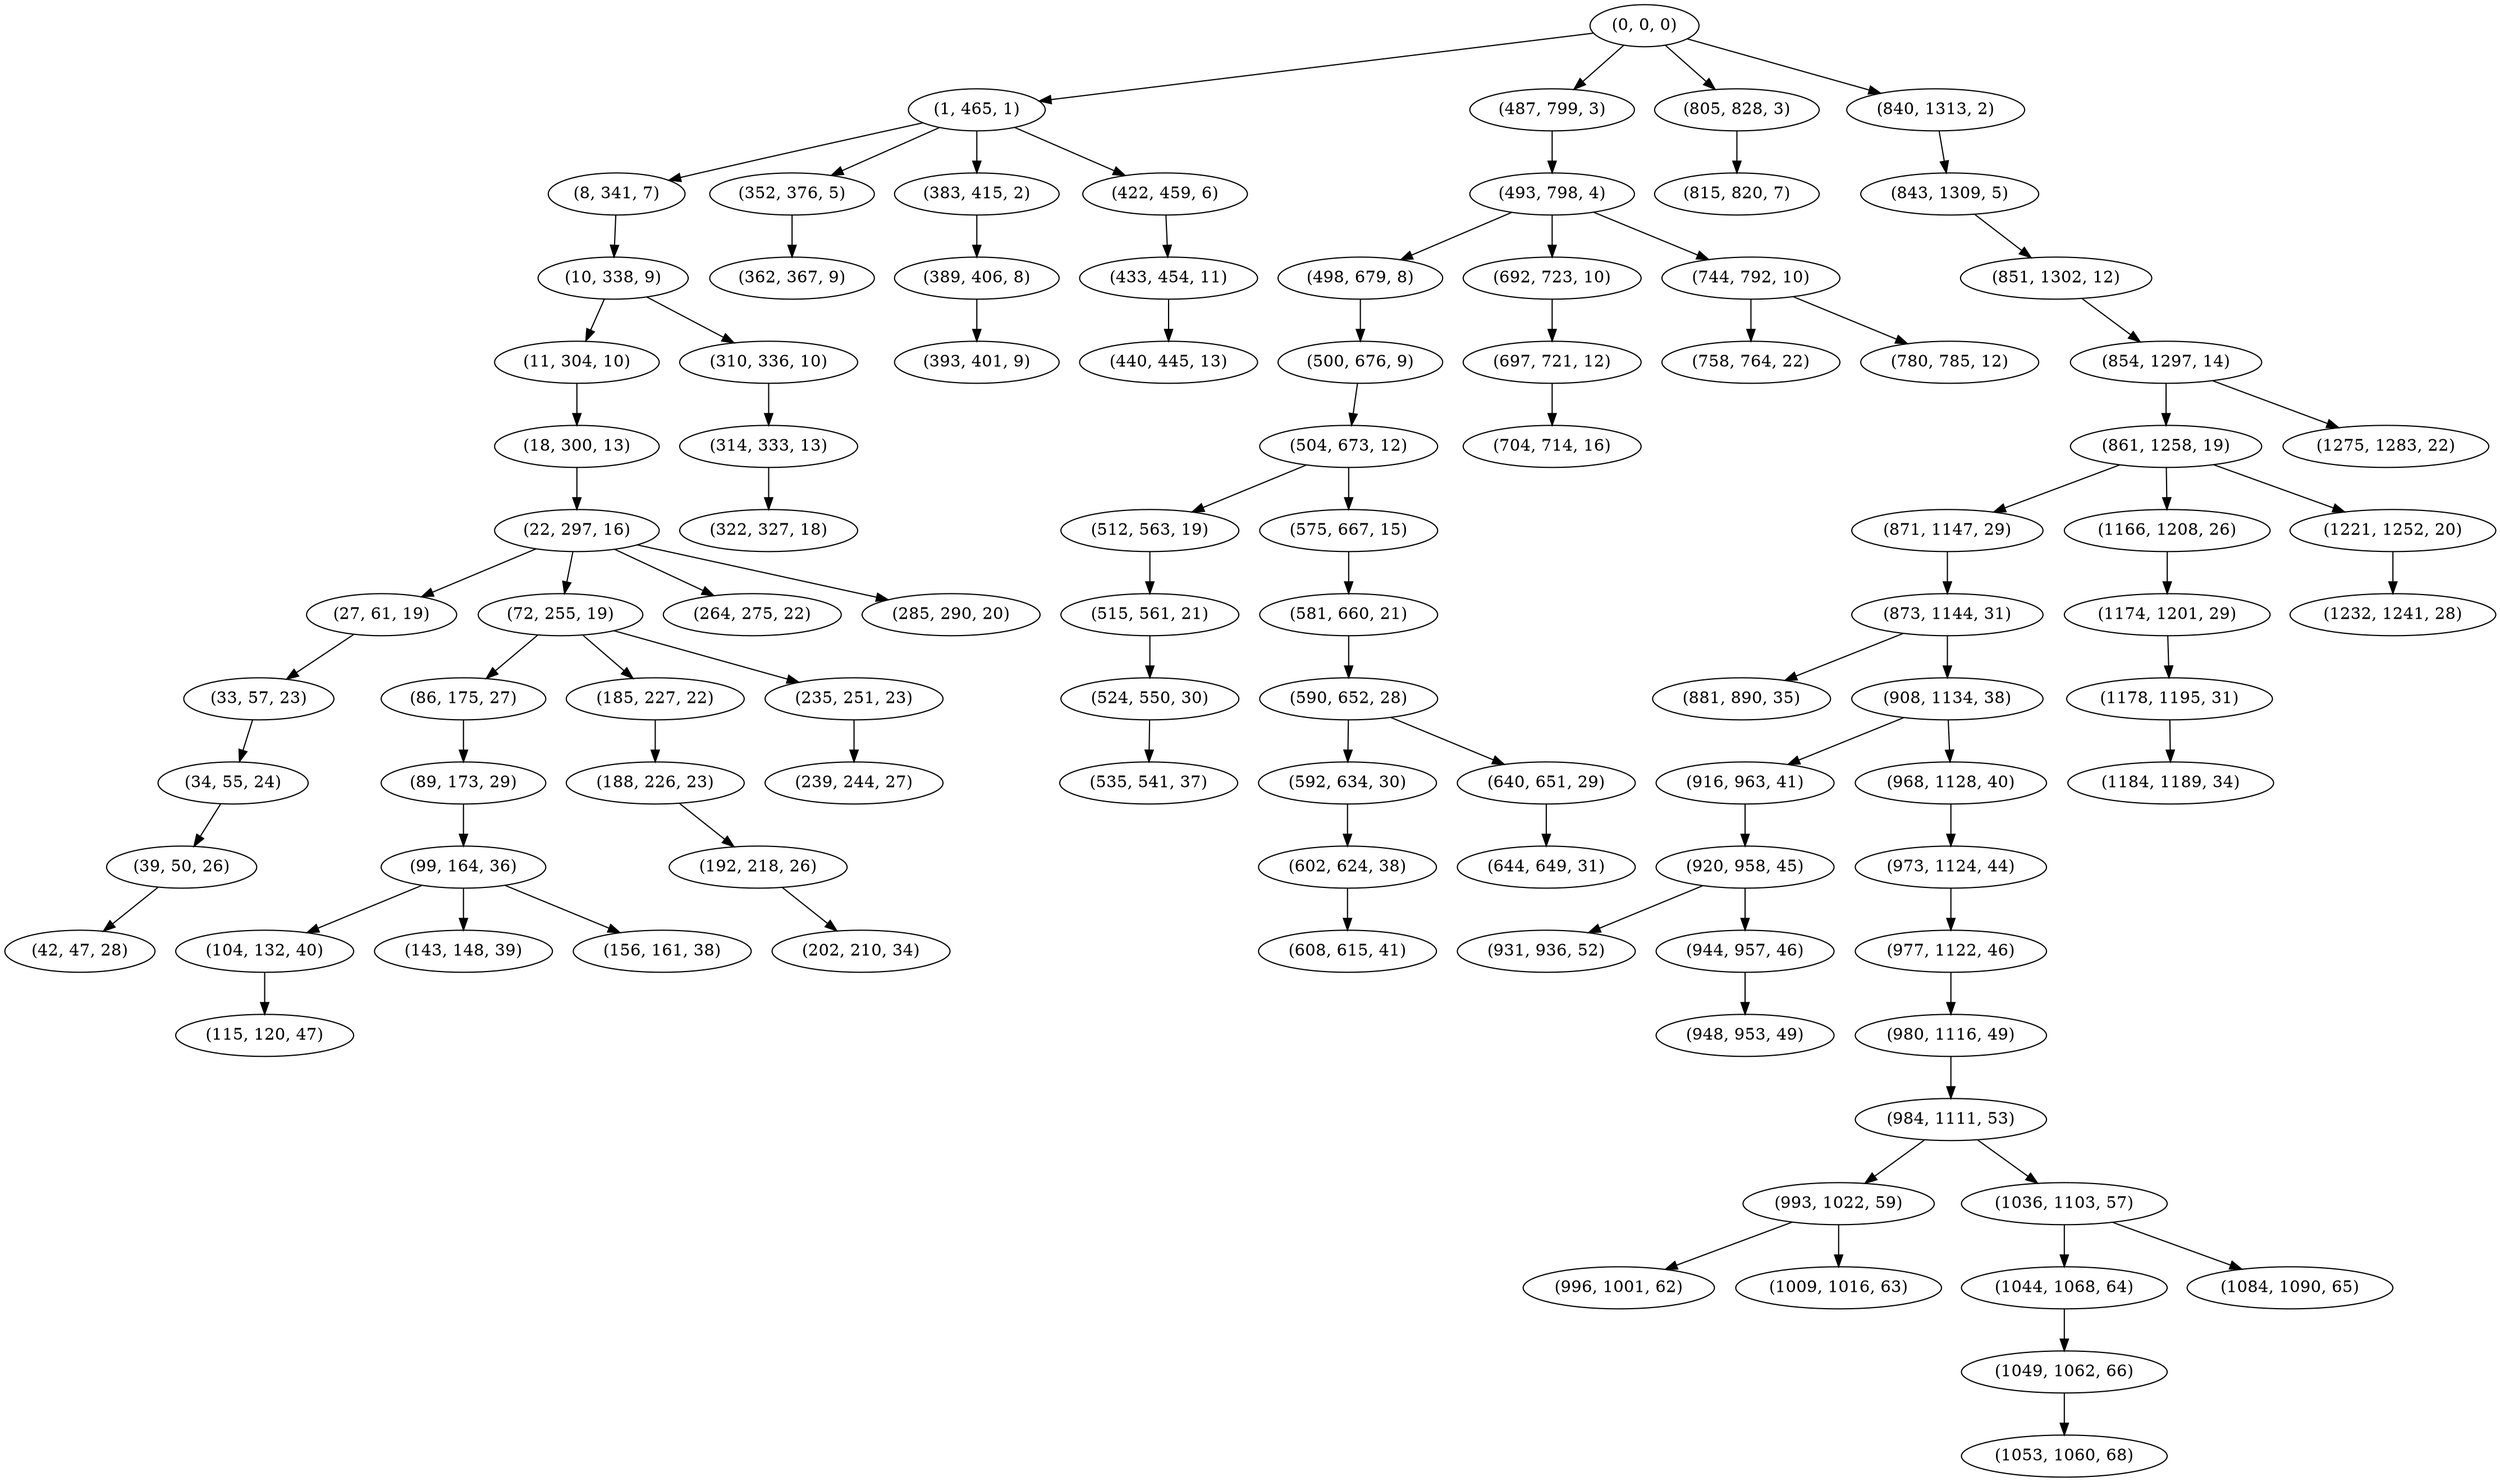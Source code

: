 digraph tree {
    "(0, 0, 0)";
    "(1, 465, 1)";
    "(8, 341, 7)";
    "(10, 338, 9)";
    "(11, 304, 10)";
    "(18, 300, 13)";
    "(22, 297, 16)";
    "(27, 61, 19)";
    "(33, 57, 23)";
    "(34, 55, 24)";
    "(39, 50, 26)";
    "(42, 47, 28)";
    "(72, 255, 19)";
    "(86, 175, 27)";
    "(89, 173, 29)";
    "(99, 164, 36)";
    "(104, 132, 40)";
    "(115, 120, 47)";
    "(143, 148, 39)";
    "(156, 161, 38)";
    "(185, 227, 22)";
    "(188, 226, 23)";
    "(192, 218, 26)";
    "(202, 210, 34)";
    "(235, 251, 23)";
    "(239, 244, 27)";
    "(264, 275, 22)";
    "(285, 290, 20)";
    "(310, 336, 10)";
    "(314, 333, 13)";
    "(322, 327, 18)";
    "(352, 376, 5)";
    "(362, 367, 9)";
    "(383, 415, 2)";
    "(389, 406, 8)";
    "(393, 401, 9)";
    "(422, 459, 6)";
    "(433, 454, 11)";
    "(440, 445, 13)";
    "(487, 799, 3)";
    "(493, 798, 4)";
    "(498, 679, 8)";
    "(500, 676, 9)";
    "(504, 673, 12)";
    "(512, 563, 19)";
    "(515, 561, 21)";
    "(524, 550, 30)";
    "(535, 541, 37)";
    "(575, 667, 15)";
    "(581, 660, 21)";
    "(590, 652, 28)";
    "(592, 634, 30)";
    "(602, 624, 38)";
    "(608, 615, 41)";
    "(640, 651, 29)";
    "(644, 649, 31)";
    "(692, 723, 10)";
    "(697, 721, 12)";
    "(704, 714, 16)";
    "(744, 792, 10)";
    "(758, 764, 22)";
    "(780, 785, 12)";
    "(805, 828, 3)";
    "(815, 820, 7)";
    "(840, 1313, 2)";
    "(843, 1309, 5)";
    "(851, 1302, 12)";
    "(854, 1297, 14)";
    "(861, 1258, 19)";
    "(871, 1147, 29)";
    "(873, 1144, 31)";
    "(881, 890, 35)";
    "(908, 1134, 38)";
    "(916, 963, 41)";
    "(920, 958, 45)";
    "(931, 936, 52)";
    "(944, 957, 46)";
    "(948, 953, 49)";
    "(968, 1128, 40)";
    "(973, 1124, 44)";
    "(977, 1122, 46)";
    "(980, 1116, 49)";
    "(984, 1111, 53)";
    "(993, 1022, 59)";
    "(996, 1001, 62)";
    "(1009, 1016, 63)";
    "(1036, 1103, 57)";
    "(1044, 1068, 64)";
    "(1049, 1062, 66)";
    "(1053, 1060, 68)";
    "(1084, 1090, 65)";
    "(1166, 1208, 26)";
    "(1174, 1201, 29)";
    "(1178, 1195, 31)";
    "(1184, 1189, 34)";
    "(1221, 1252, 20)";
    "(1232, 1241, 28)";
    "(1275, 1283, 22)";
    "(0, 0, 0)" -> "(1, 465, 1)";
    "(0, 0, 0)" -> "(487, 799, 3)";
    "(0, 0, 0)" -> "(805, 828, 3)";
    "(0, 0, 0)" -> "(840, 1313, 2)";
    "(1, 465, 1)" -> "(8, 341, 7)";
    "(1, 465, 1)" -> "(352, 376, 5)";
    "(1, 465, 1)" -> "(383, 415, 2)";
    "(1, 465, 1)" -> "(422, 459, 6)";
    "(8, 341, 7)" -> "(10, 338, 9)";
    "(10, 338, 9)" -> "(11, 304, 10)";
    "(10, 338, 9)" -> "(310, 336, 10)";
    "(11, 304, 10)" -> "(18, 300, 13)";
    "(18, 300, 13)" -> "(22, 297, 16)";
    "(22, 297, 16)" -> "(27, 61, 19)";
    "(22, 297, 16)" -> "(72, 255, 19)";
    "(22, 297, 16)" -> "(264, 275, 22)";
    "(22, 297, 16)" -> "(285, 290, 20)";
    "(27, 61, 19)" -> "(33, 57, 23)";
    "(33, 57, 23)" -> "(34, 55, 24)";
    "(34, 55, 24)" -> "(39, 50, 26)";
    "(39, 50, 26)" -> "(42, 47, 28)";
    "(72, 255, 19)" -> "(86, 175, 27)";
    "(72, 255, 19)" -> "(185, 227, 22)";
    "(72, 255, 19)" -> "(235, 251, 23)";
    "(86, 175, 27)" -> "(89, 173, 29)";
    "(89, 173, 29)" -> "(99, 164, 36)";
    "(99, 164, 36)" -> "(104, 132, 40)";
    "(99, 164, 36)" -> "(143, 148, 39)";
    "(99, 164, 36)" -> "(156, 161, 38)";
    "(104, 132, 40)" -> "(115, 120, 47)";
    "(185, 227, 22)" -> "(188, 226, 23)";
    "(188, 226, 23)" -> "(192, 218, 26)";
    "(192, 218, 26)" -> "(202, 210, 34)";
    "(235, 251, 23)" -> "(239, 244, 27)";
    "(310, 336, 10)" -> "(314, 333, 13)";
    "(314, 333, 13)" -> "(322, 327, 18)";
    "(352, 376, 5)" -> "(362, 367, 9)";
    "(383, 415, 2)" -> "(389, 406, 8)";
    "(389, 406, 8)" -> "(393, 401, 9)";
    "(422, 459, 6)" -> "(433, 454, 11)";
    "(433, 454, 11)" -> "(440, 445, 13)";
    "(487, 799, 3)" -> "(493, 798, 4)";
    "(493, 798, 4)" -> "(498, 679, 8)";
    "(493, 798, 4)" -> "(692, 723, 10)";
    "(493, 798, 4)" -> "(744, 792, 10)";
    "(498, 679, 8)" -> "(500, 676, 9)";
    "(500, 676, 9)" -> "(504, 673, 12)";
    "(504, 673, 12)" -> "(512, 563, 19)";
    "(504, 673, 12)" -> "(575, 667, 15)";
    "(512, 563, 19)" -> "(515, 561, 21)";
    "(515, 561, 21)" -> "(524, 550, 30)";
    "(524, 550, 30)" -> "(535, 541, 37)";
    "(575, 667, 15)" -> "(581, 660, 21)";
    "(581, 660, 21)" -> "(590, 652, 28)";
    "(590, 652, 28)" -> "(592, 634, 30)";
    "(590, 652, 28)" -> "(640, 651, 29)";
    "(592, 634, 30)" -> "(602, 624, 38)";
    "(602, 624, 38)" -> "(608, 615, 41)";
    "(640, 651, 29)" -> "(644, 649, 31)";
    "(692, 723, 10)" -> "(697, 721, 12)";
    "(697, 721, 12)" -> "(704, 714, 16)";
    "(744, 792, 10)" -> "(758, 764, 22)";
    "(744, 792, 10)" -> "(780, 785, 12)";
    "(805, 828, 3)" -> "(815, 820, 7)";
    "(840, 1313, 2)" -> "(843, 1309, 5)";
    "(843, 1309, 5)" -> "(851, 1302, 12)";
    "(851, 1302, 12)" -> "(854, 1297, 14)";
    "(854, 1297, 14)" -> "(861, 1258, 19)";
    "(854, 1297, 14)" -> "(1275, 1283, 22)";
    "(861, 1258, 19)" -> "(871, 1147, 29)";
    "(861, 1258, 19)" -> "(1166, 1208, 26)";
    "(861, 1258, 19)" -> "(1221, 1252, 20)";
    "(871, 1147, 29)" -> "(873, 1144, 31)";
    "(873, 1144, 31)" -> "(881, 890, 35)";
    "(873, 1144, 31)" -> "(908, 1134, 38)";
    "(908, 1134, 38)" -> "(916, 963, 41)";
    "(908, 1134, 38)" -> "(968, 1128, 40)";
    "(916, 963, 41)" -> "(920, 958, 45)";
    "(920, 958, 45)" -> "(931, 936, 52)";
    "(920, 958, 45)" -> "(944, 957, 46)";
    "(944, 957, 46)" -> "(948, 953, 49)";
    "(968, 1128, 40)" -> "(973, 1124, 44)";
    "(973, 1124, 44)" -> "(977, 1122, 46)";
    "(977, 1122, 46)" -> "(980, 1116, 49)";
    "(980, 1116, 49)" -> "(984, 1111, 53)";
    "(984, 1111, 53)" -> "(993, 1022, 59)";
    "(984, 1111, 53)" -> "(1036, 1103, 57)";
    "(993, 1022, 59)" -> "(996, 1001, 62)";
    "(993, 1022, 59)" -> "(1009, 1016, 63)";
    "(1036, 1103, 57)" -> "(1044, 1068, 64)";
    "(1036, 1103, 57)" -> "(1084, 1090, 65)";
    "(1044, 1068, 64)" -> "(1049, 1062, 66)";
    "(1049, 1062, 66)" -> "(1053, 1060, 68)";
    "(1166, 1208, 26)" -> "(1174, 1201, 29)";
    "(1174, 1201, 29)" -> "(1178, 1195, 31)";
    "(1178, 1195, 31)" -> "(1184, 1189, 34)";
    "(1221, 1252, 20)" -> "(1232, 1241, 28)";
}
